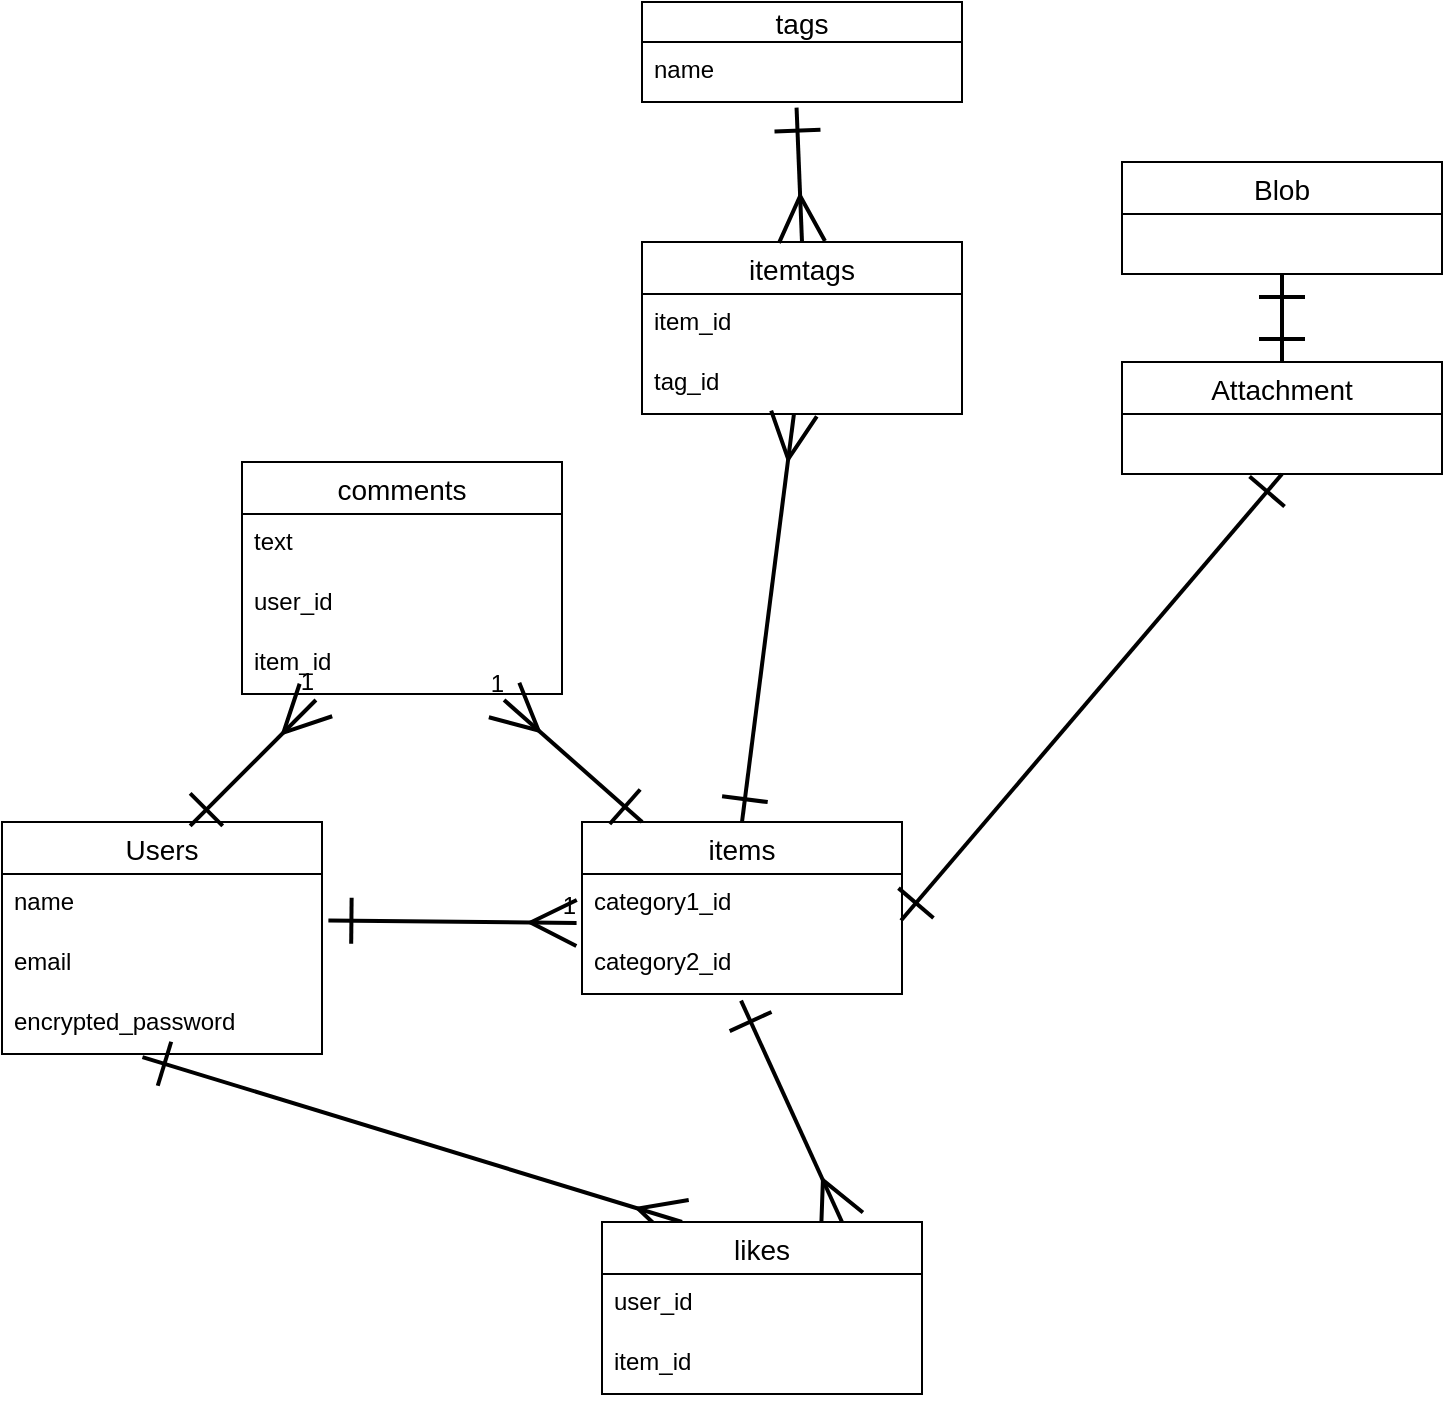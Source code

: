<mxfile>
    <diagram id="gFWcv1qjr8iOn7d66h7w" name="ページ1">
        <mxGraphModel dx="930" dy="820" grid="1" gridSize="10" guides="1" tooltips="1" connect="1" arrows="1" fold="1" page="1" pageScale="1" pageWidth="827" pageHeight="1169" math="0" shadow="0">
            <root>
                <mxCell id="0"/>
                <mxCell id="1" parent="0"/>
                <mxCell id="6" value="Users" style="swimlane;fontStyle=0;childLayout=stackLayout;horizontal=1;startSize=26;horizontalStack=0;resizeParent=1;resizeParentMax=0;resizeLast=0;collapsible=1;marginBottom=0;align=center;fontSize=14;" parent="1" vertex="1">
                    <mxGeometry x="80" y="440" width="160" height="116" as="geometry"/>
                </mxCell>
                <mxCell id="7" value="name" style="text;strokeColor=none;fillColor=none;spacingLeft=4;spacingRight=4;overflow=hidden;rotatable=0;points=[[0,0.5],[1,0.5]];portConstraint=eastwest;fontSize=12;" parent="6" vertex="1">
                    <mxGeometry y="26" width="160" height="30" as="geometry"/>
                </mxCell>
                <mxCell id="8" value="email" style="text;strokeColor=none;fillColor=none;spacingLeft=4;spacingRight=4;overflow=hidden;rotatable=0;points=[[0,0.5],[1,0.5]];portConstraint=eastwest;fontSize=12;" parent="6" vertex="1">
                    <mxGeometry y="56" width="160" height="30" as="geometry"/>
                </mxCell>
                <mxCell id="9" value="encrypted_password" style="text;strokeColor=none;fillColor=none;spacingLeft=4;spacingRight=4;overflow=hidden;rotatable=0;points=[[0,0.5],[1,0.5]];portConstraint=eastwest;fontSize=12;" parent="6" vertex="1">
                    <mxGeometry y="86" width="160" height="30" as="geometry"/>
                </mxCell>
                <mxCell id="18" value="items" style="swimlane;fontStyle=0;childLayout=stackLayout;horizontal=1;startSize=26;horizontalStack=0;resizeParent=1;resizeParentMax=0;resizeLast=0;collapsible=1;marginBottom=0;align=center;fontSize=14;" parent="1" vertex="1">
                    <mxGeometry x="370" y="440" width="160" height="86" as="geometry"/>
                </mxCell>
                <mxCell id="21" value="category1_id" style="text;strokeColor=none;fillColor=none;spacingLeft=4;spacingRight=4;overflow=hidden;rotatable=0;points=[[0,0.5],[1,0.5]];portConstraint=eastwest;fontSize=12;" parent="18" vertex="1">
                    <mxGeometry y="26" width="160" height="30" as="geometry"/>
                </mxCell>
                <mxCell id="22" value="category2_id" style="text;strokeColor=none;fillColor=none;spacingLeft=4;spacingRight=4;overflow=hidden;rotatable=0;points=[[0,0.5],[1,0.5]];portConstraint=eastwest;fontSize=12;" parent="18" vertex="1">
                    <mxGeometry y="56" width="160" height="30" as="geometry"/>
                </mxCell>
                <mxCell id="36" value="" style="endArrow=ERmany;html=1;rounded=0;strokeColor=default;strokeWidth=2;endFill=0;endSize=20;exitX=1.02;exitY=0.776;exitDx=0;exitDy=0;startArrow=ERone;startFill=0;startSize=20;entryX=-0.017;entryY=0.816;entryDx=0;entryDy=0;exitPerimeter=0;entryPerimeter=0;" parent="1" source="7" target="21" edge="1">
                    <mxGeometry relative="1" as="geometry">
                        <mxPoint x="333.68" y="418.95" as="sourcePoint"/>
                        <mxPoint x="440" y="440" as="targetPoint"/>
                    </mxGeometry>
                </mxCell>
                <mxCell id="37" value="1" style="resizable=0;html=1;align=right;verticalAlign=bottom;" parent="36" connectable="0" vertex="1">
                    <mxGeometry x="1" relative="1" as="geometry"/>
                </mxCell>
                <mxCell id="38" value="" style="endArrow=ERmany;html=1;rounded=0;startSize=20;sourcePerimeterSpacing=0;endFill=0;endSize=20;startArrow=ERone;startFill=0;strokeWidth=2;entryX=0.75;entryY=0;entryDx=0;entryDy=0;exitX=0.497;exitY=1.11;exitDx=0;exitDy=0;exitPerimeter=0;" parent="1" source="22" target="41" edge="1">
                    <mxGeometry relative="1" as="geometry">
                        <mxPoint x="578.16" y="577.14" as="sourcePoint"/>
                        <mxPoint x="413" y="806.0" as="targetPoint"/>
                    </mxGeometry>
                </mxCell>
                <mxCell id="39" value="" style="endArrow=ERmany;html=1;rounded=0;startSize=20;sourcePerimeterSpacing=0;endFill=0;endSize=20;startArrow=ERone;startFill=0;strokeWidth=2;entryX=0.25;entryY=0;entryDx=0;entryDy=0;exitX=0.439;exitY=1.051;exitDx=0;exitDy=0;exitPerimeter=0;" parent="1" source="9" target="41" edge="1">
                    <mxGeometry relative="1" as="geometry">
                        <mxPoint x="243.92" y="431.43" as="sourcePoint"/>
                        <mxPoint x="170" y="750.0" as="targetPoint"/>
                    </mxGeometry>
                </mxCell>
                <mxCell id="41" value="likes" style="swimlane;fontStyle=0;childLayout=stackLayout;horizontal=1;startSize=26;horizontalStack=0;resizeParent=1;resizeParentMax=0;resizeLast=0;collapsible=1;marginBottom=0;align=center;fontSize=14;" parent="1" vertex="1">
                    <mxGeometry x="380" y="640" width="160" height="86" as="geometry"/>
                </mxCell>
                <mxCell id="43" value="user_id" style="text;strokeColor=none;fillColor=none;spacingLeft=4;spacingRight=4;overflow=hidden;rotatable=0;points=[[0,0.5],[1,0.5]];portConstraint=eastwest;fontSize=12;" parent="41" vertex="1">
                    <mxGeometry y="26" width="160" height="30" as="geometry"/>
                </mxCell>
                <mxCell id="44" value="item_id" style="text;strokeColor=none;fillColor=none;spacingLeft=4;spacingRight=4;overflow=hidden;rotatable=0;points=[[0,0.5],[1,0.5]];portConstraint=eastwest;fontSize=12;" parent="41" vertex="1">
                    <mxGeometry y="56" width="160" height="30" as="geometry"/>
                </mxCell>
                <mxCell id="45" value="Attachment" style="swimlane;fontStyle=0;childLayout=stackLayout;horizontal=1;startSize=26;horizontalStack=0;resizeParent=1;resizeParentMax=0;resizeLast=0;collapsible=1;marginBottom=0;align=center;fontSize=14;" parent="1" vertex="1">
                    <mxGeometry x="640" y="210" width="160" height="56" as="geometry"/>
                </mxCell>
                <mxCell id="49" value="Blob" style="swimlane;fontStyle=0;childLayout=stackLayout;horizontal=1;startSize=26;horizontalStack=0;resizeParent=1;resizeParentMax=0;resizeLast=0;collapsible=1;marginBottom=0;align=center;fontSize=14;" parent="1" vertex="1">
                    <mxGeometry x="640" y="110" width="160" height="56" as="geometry"/>
                </mxCell>
                <mxCell id="53" value="" style="endArrow=ERone;html=1;rounded=0;startSize=20;sourcePerimeterSpacing=0;endFill=0;endSize=20;startArrow=ERone;startFill=0;strokeWidth=2;entryX=0.997;entryY=0.776;entryDx=0;entryDy=0;exitX=0.5;exitY=1;exitDx=0;exitDy=0;entryPerimeter=0;" parent="1" source="45" target="21" edge="1">
                    <mxGeometry relative="1" as="geometry">
                        <mxPoint x="764.16" y="296.57" as="sourcePoint"/>
                        <mxPoint x="640" y="369.43" as="targetPoint"/>
                    </mxGeometry>
                </mxCell>
                <mxCell id="54" value="" style="endArrow=ERone;html=1;rounded=0;startSize=20;sourcePerimeterSpacing=0;endFill=0;endSize=20;startArrow=ERone;startFill=0;strokeWidth=2;entryX=0.5;entryY=0;entryDx=0;entryDy=0;exitX=0.5;exitY=1;exitDx=0;exitDy=0;" parent="1" source="49" target="45" edge="1">
                    <mxGeometry relative="1" as="geometry">
                        <mxPoint x="730" y="180" as="sourcePoint"/>
                        <mxPoint x="610" y="300" as="targetPoint"/>
                    </mxGeometry>
                </mxCell>
                <mxCell id="56" value="tags" style="swimlane;fontStyle=0;childLayout=stackLayout;horizontal=1;startSize=20;horizontalStack=0;resizeParent=1;resizeParentMax=0;resizeLast=0;collapsible=1;marginBottom=0;align=center;fontSize=14;" parent="1" vertex="1">
                    <mxGeometry x="400" y="30" width="160" height="50" as="geometry"/>
                </mxCell>
                <mxCell id="57" value="name" style="text;strokeColor=none;fillColor=none;spacingLeft=4;spacingRight=4;overflow=hidden;rotatable=0;points=[[0,0.5],[1,0.5]];portConstraint=eastwest;fontSize=12;" parent="56" vertex="1">
                    <mxGeometry y="20" width="160" height="30" as="geometry"/>
                </mxCell>
                <mxCell id="60" value="itemtags" style="swimlane;fontStyle=0;childLayout=stackLayout;horizontal=1;startSize=26;horizontalStack=0;resizeParent=1;resizeParentMax=0;resizeLast=0;collapsible=1;marginBottom=0;align=center;fontSize=14;" parent="1" vertex="1">
                    <mxGeometry x="400" y="150" width="160" height="86" as="geometry"/>
                </mxCell>
                <mxCell id="62" value="item_id" style="text;strokeColor=none;fillColor=none;spacingLeft=4;spacingRight=4;overflow=hidden;rotatable=0;points=[[0,0.5],[1,0.5]];portConstraint=eastwest;fontSize=12;" parent="60" vertex="1">
                    <mxGeometry y="26" width="160" height="30" as="geometry"/>
                </mxCell>
                <mxCell id="63" value="tag_id" style="text;strokeColor=none;fillColor=none;spacingLeft=4;spacingRight=4;overflow=hidden;rotatable=0;points=[[0,0.5],[1,0.5]];portConstraint=eastwest;fontSize=12;" parent="60" vertex="1">
                    <mxGeometry y="56" width="160" height="30" as="geometry"/>
                </mxCell>
                <mxCell id="65" value="" style="endArrow=ERmany;html=1;rounded=0;startSize=20;sourcePerimeterSpacing=0;endFill=0;endSize=20;startArrow=ERone;startFill=0;strokeWidth=2;entryX=0.475;entryY=0.992;entryDx=0;entryDy=0;exitX=0.5;exitY=0;exitDx=0;exitDy=0;entryPerimeter=0;" parent="1" source="18" target="63" edge="1">
                    <mxGeometry relative="1" as="geometry">
                        <mxPoint x="569.52" y="389.3" as="sourcePoint"/>
                        <mxPoint x="464" y="530" as="targetPoint"/>
                    </mxGeometry>
                </mxCell>
                <mxCell id="66" value="" style="endArrow=ERmany;html=1;rounded=0;startSize=20;sourcePerimeterSpacing=0;endFill=0;endSize=20;startArrow=ERone;startFill=0;strokeWidth=2;entryX=0.5;entryY=0;entryDx=0;entryDy=0;exitX=0.483;exitY=1.094;exitDx=0;exitDy=0;exitPerimeter=0;" parent="1" source="57" target="60" edge="1">
                    <mxGeometry relative="1" as="geometry">
                        <mxPoint x="579.52" y="399.3" as="sourcePoint"/>
                        <mxPoint x="474" y="540" as="targetPoint"/>
                    </mxGeometry>
                </mxCell>
                <mxCell id="67" value="comments" style="swimlane;fontStyle=0;childLayout=stackLayout;horizontal=1;startSize=26;horizontalStack=0;resizeParent=1;resizeParentMax=0;resizeLast=0;collapsible=1;marginBottom=0;align=center;fontSize=14;" vertex="1" parent="1">
                    <mxGeometry x="200" y="260" width="160" height="116" as="geometry"/>
                </mxCell>
                <mxCell id="68" value="text" style="text;strokeColor=none;fillColor=none;spacingLeft=4;spacingRight=4;overflow=hidden;rotatable=0;points=[[0,0.5],[1,0.5]];portConstraint=eastwest;fontSize=12;" vertex="1" parent="67">
                    <mxGeometry y="26" width="160" height="30" as="geometry"/>
                </mxCell>
                <mxCell id="69" value="user_id" style="text;strokeColor=none;fillColor=none;spacingLeft=4;spacingRight=4;overflow=hidden;rotatable=0;points=[[0,0.5],[1,0.5]];portConstraint=eastwest;fontSize=12;" vertex="1" parent="67">
                    <mxGeometry y="56" width="160" height="30" as="geometry"/>
                </mxCell>
                <mxCell id="70" value="item_id" style="text;strokeColor=none;fillColor=none;spacingLeft=4;spacingRight=4;overflow=hidden;rotatable=0;points=[[0,0.5],[1,0.5]];portConstraint=eastwest;fontSize=12;" vertex="1" parent="67">
                    <mxGeometry y="86" width="160" height="30" as="geometry"/>
                </mxCell>
                <mxCell id="71" value="" style="endArrow=ERmany;html=1;rounded=0;strokeColor=default;strokeWidth=2;endFill=0;endSize=20;exitX=0.588;exitY=0.017;exitDx=0;exitDy=0;startArrow=ERone;startFill=0;startSize=20;entryX=0.231;entryY=1.1;entryDx=0;entryDy=0;exitPerimeter=0;entryPerimeter=0;" edge="1" parent="1" source="6" target="70">
                    <mxGeometry relative="1" as="geometry">
                        <mxPoint x="180.0" y="440" as="sourcePoint"/>
                        <mxPoint x="304.08" y="441.2" as="targetPoint"/>
                    </mxGeometry>
                </mxCell>
                <mxCell id="72" value="1" style="resizable=0;html=1;align=right;verticalAlign=bottom;" connectable="0" vertex="1" parent="71">
                    <mxGeometry x="1" relative="1" as="geometry"/>
                </mxCell>
                <mxCell id="73" value="" style="endArrow=ERmany;html=1;rounded=0;strokeColor=default;strokeWidth=2;endFill=0;endSize=20;startArrow=ERone;startFill=0;startSize=20;entryX=0.819;entryY=1.1;entryDx=0;entryDy=0;entryPerimeter=0;exitX=0.188;exitY=0;exitDx=0;exitDy=0;exitPerimeter=0;" edge="1" parent="1" source="18" target="70">
                    <mxGeometry relative="1" as="geometry">
                        <mxPoint x="400" y="400" as="sourcePoint"/>
                        <mxPoint x="377.28" y="500.48" as="targetPoint"/>
                    </mxGeometry>
                </mxCell>
                <mxCell id="74" value="1" style="resizable=0;html=1;align=right;verticalAlign=bottom;" connectable="0" vertex="1" parent="73">
                    <mxGeometry x="1" relative="1" as="geometry"/>
                </mxCell>
            </root>
        </mxGraphModel>
    </diagram>
</mxfile>